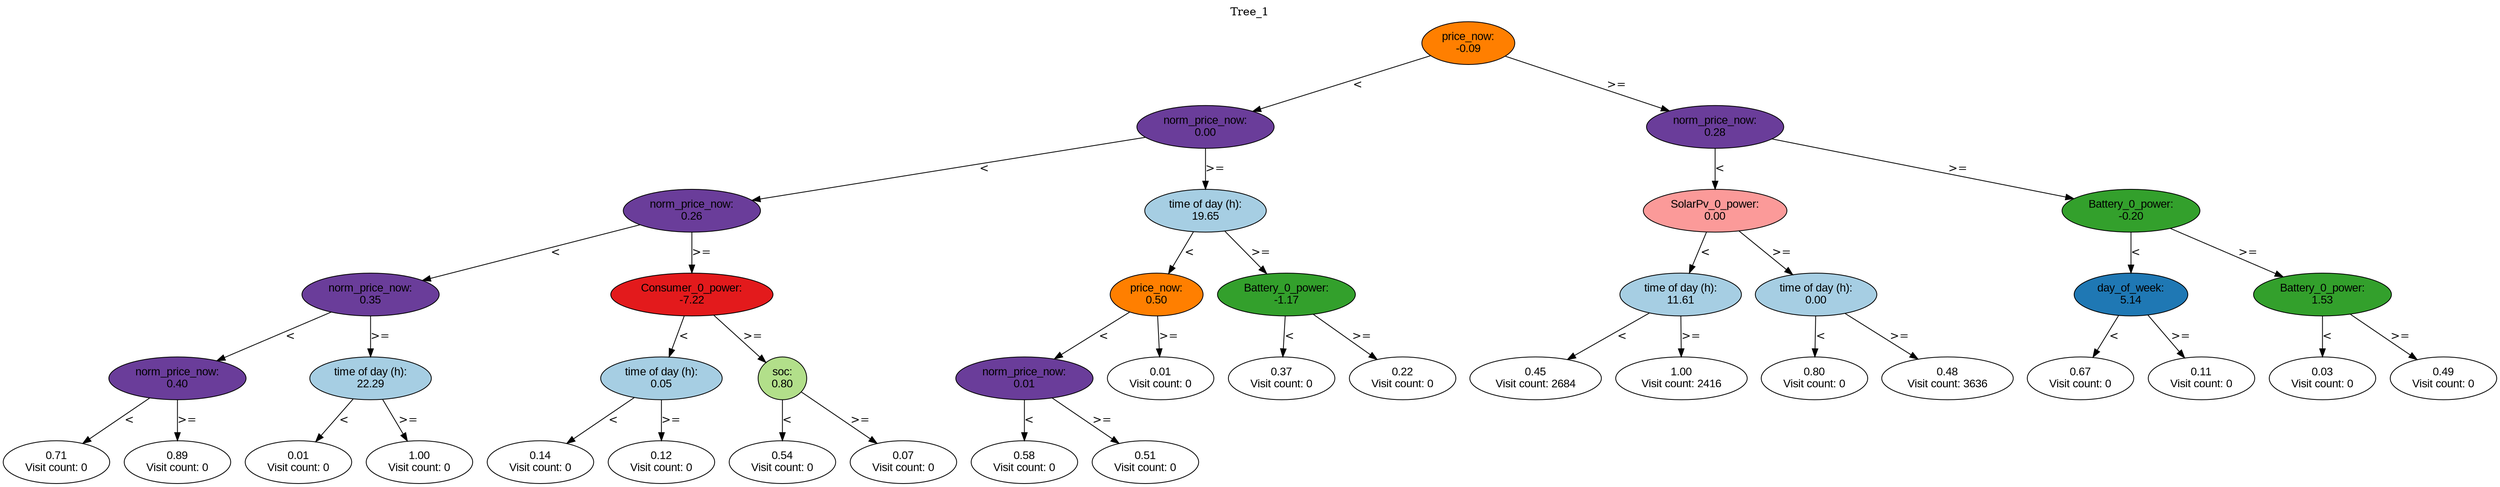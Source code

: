 digraph BST {
    node [fontname="Arial" style=filled colorscheme=paired12];
    0 [ label = "price_now:
-0.09" fillcolor=8];
    1 [ label = "norm_price_now:
0.00" fillcolor=10];
    2 [ label = "norm_price_now:
0.26" fillcolor=10];
    3 [ label = "norm_price_now:
0.35" fillcolor=10];
    4 [ label = "norm_price_now:
0.40" fillcolor=10];
    5 [ label = "0.71
Visit count: 0" fillcolor=white];
    6 [ label = "0.89
Visit count: 0" fillcolor=white];
    7 [ label = "time of day (h):
22.29" fillcolor=1];
    8 [ label = "0.01
Visit count: 0" fillcolor=white];
    9 [ label = "1.00
Visit count: 0" fillcolor=white];
    10 [ label = "Consumer_0_power:
-7.22" fillcolor=6];
    11 [ label = "time of day (h):
0.05" fillcolor=1];
    12 [ label = "0.14
Visit count: 0" fillcolor=white];
    13 [ label = "0.12
Visit count: 0" fillcolor=white];
    14 [ label = "soc:
0.80" fillcolor=3];
    15 [ label = "0.54
Visit count: 0" fillcolor=white];
    16 [ label = "0.07
Visit count: 0" fillcolor=white];
    17 [ label = "time of day (h):
19.65" fillcolor=1];
    18 [ label = "price_now:
0.50" fillcolor=8];
    19 [ label = "norm_price_now:
0.01" fillcolor=10];
    20 [ label = "0.58
Visit count: 0" fillcolor=white];
    21 [ label = "0.51
Visit count: 0" fillcolor=white];
    22 [ label = "0.01
Visit count: 0" fillcolor=white];
    23 [ label = "Battery_0_power:
-1.17" fillcolor=4];
    24 [ label = "0.37
Visit count: 0" fillcolor=white];
    25 [ label = "0.22
Visit count: 0" fillcolor=white];
    26 [ label = "norm_price_now:
0.28" fillcolor=10];
    27 [ label = "SolarPv_0_power:
0.00" fillcolor=5];
    28 [ label = "time of day (h):
11.61" fillcolor=1];
    29 [ label = "0.45
Visit count: 2684" fillcolor=white];
    30 [ label = "1.00
Visit count: 2416" fillcolor=white];
    31 [ label = "time of day (h):
0.00" fillcolor=1];
    32 [ label = "0.80
Visit count: 0" fillcolor=white];
    33 [ label = "0.48
Visit count: 3636" fillcolor=white];
    34 [ label = "Battery_0_power:
-0.20" fillcolor=4];
    35 [ label = "day_of_week:
5.14" fillcolor=2];
    36 [ label = "0.67
Visit count: 0" fillcolor=white];
    37 [ label = "0.11
Visit count: 0" fillcolor=white];
    38 [ label = "Battery_0_power:
1.53" fillcolor=4];
    39 [ label = "0.03
Visit count: 0" fillcolor=white];
    40 [ label = "0.49
Visit count: 0" fillcolor=white];

    0  -> 1[ label = "<"];
    0  -> 26[ label = ">="];
    1  -> 2[ label = "<"];
    1  -> 17[ label = ">="];
    2  -> 3[ label = "<"];
    2  -> 10[ label = ">="];
    3  -> 4[ label = "<"];
    3  -> 7[ label = ">="];
    4  -> 5[ label = "<"];
    4  -> 6[ label = ">="];
    7  -> 8[ label = "<"];
    7  -> 9[ label = ">="];
    10  -> 11[ label = "<"];
    10  -> 14[ label = ">="];
    11  -> 12[ label = "<"];
    11  -> 13[ label = ">="];
    14  -> 15[ label = "<"];
    14  -> 16[ label = ">="];
    17  -> 18[ label = "<"];
    17  -> 23[ label = ">="];
    18  -> 19[ label = "<"];
    18  -> 22[ label = ">="];
    19  -> 20[ label = "<"];
    19  -> 21[ label = ">="];
    23  -> 24[ label = "<"];
    23  -> 25[ label = ">="];
    26  -> 27[ label = "<"];
    26  -> 34[ label = ">="];
    27  -> 28[ label = "<"];
    27  -> 31[ label = ">="];
    28  -> 29[ label = "<"];
    28  -> 30[ label = ">="];
    31  -> 32[ label = "<"];
    31  -> 33[ label = ">="];
    34  -> 35[ label = "<"];
    34  -> 38[ label = ">="];
    35  -> 36[ label = "<"];
    35  -> 37[ label = ">="];
    38  -> 39[ label = "<"];
    38  -> 40[ label = ">="];

    labelloc="t";
    label="Tree_1";
}